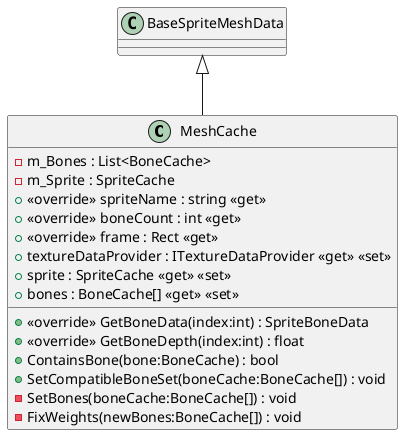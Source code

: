 @startuml
class MeshCache {
    - m_Bones : List<BoneCache>
    - m_Sprite : SpriteCache
    + <<override>> spriteName : string <<get>>
    + <<override>> boneCount : int <<get>>
    + <<override>> frame : Rect <<get>>
    + textureDataProvider : ITextureDataProvider <<get>> <<set>>
    + sprite : SpriteCache <<get>> <<set>>
    + bones : BoneCache[] <<get>> <<set>>
    + <<override>> GetBoneData(index:int) : SpriteBoneData
    + <<override>> GetBoneDepth(index:int) : float
    + ContainsBone(bone:BoneCache) : bool
    + SetCompatibleBoneSet(boneCache:BoneCache[]) : void
    - SetBones(boneCache:BoneCache[]) : void
    - FixWeights(newBones:BoneCache[]) : void
}
BaseSpriteMeshData <|-- MeshCache
@enduml
